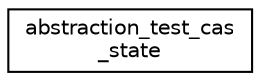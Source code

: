 digraph "Graphical Class Hierarchy"
{
 // LATEX_PDF_SIZE
  edge [fontname="Helvetica",fontsize="10",labelfontname="Helvetica",labelfontsize="10"];
  node [fontname="Helvetica",fontsize="10",shape=record];
  rankdir="LR";
  Node0 [label="abstraction_test_cas\l_state",height=0.2,width=0.4,color="black", fillcolor="white", style="filled",URL="$structabstraction__test__cas__state.html",tooltip=" "];
}
